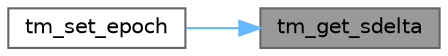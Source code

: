 digraph "tm_get_sdelta"
{
 // INTERACTIVE_SVG=YES
 // LATEX_PDF_SIZE
  bgcolor="transparent";
  edge [fontname=Helvetica,fontsize=10,labelfontname=Helvetica,labelfontsize=10];
  node [fontname=Helvetica,fontsize=10,shape=box,height=0.2,width=0.4];
  rankdir="RL";
  Node1 [id="Node000001",label="tm_get_sdelta",height=0.2,width=0.4,color="gray40", fillcolor="grey60", style="filled", fontcolor="black",tooltip="Get the difference between two system times as a system time delta (t2 - t1)"];
  Node1 -> Node2 [id="edge1_Node000001_Node000002",dir="back",color="steelblue1",style="solid",tooltip=" "];
  Node2 [id="Node000002",label="tm_set_epoch",height=0.2,width=0.4,color="grey40", fillcolor="white", style="filled",URL="$time_8c.html#a6a189a7f4cdf84e3f061bb309203fb50",tooltip="Set the epoch time from an external real time source."];
}
